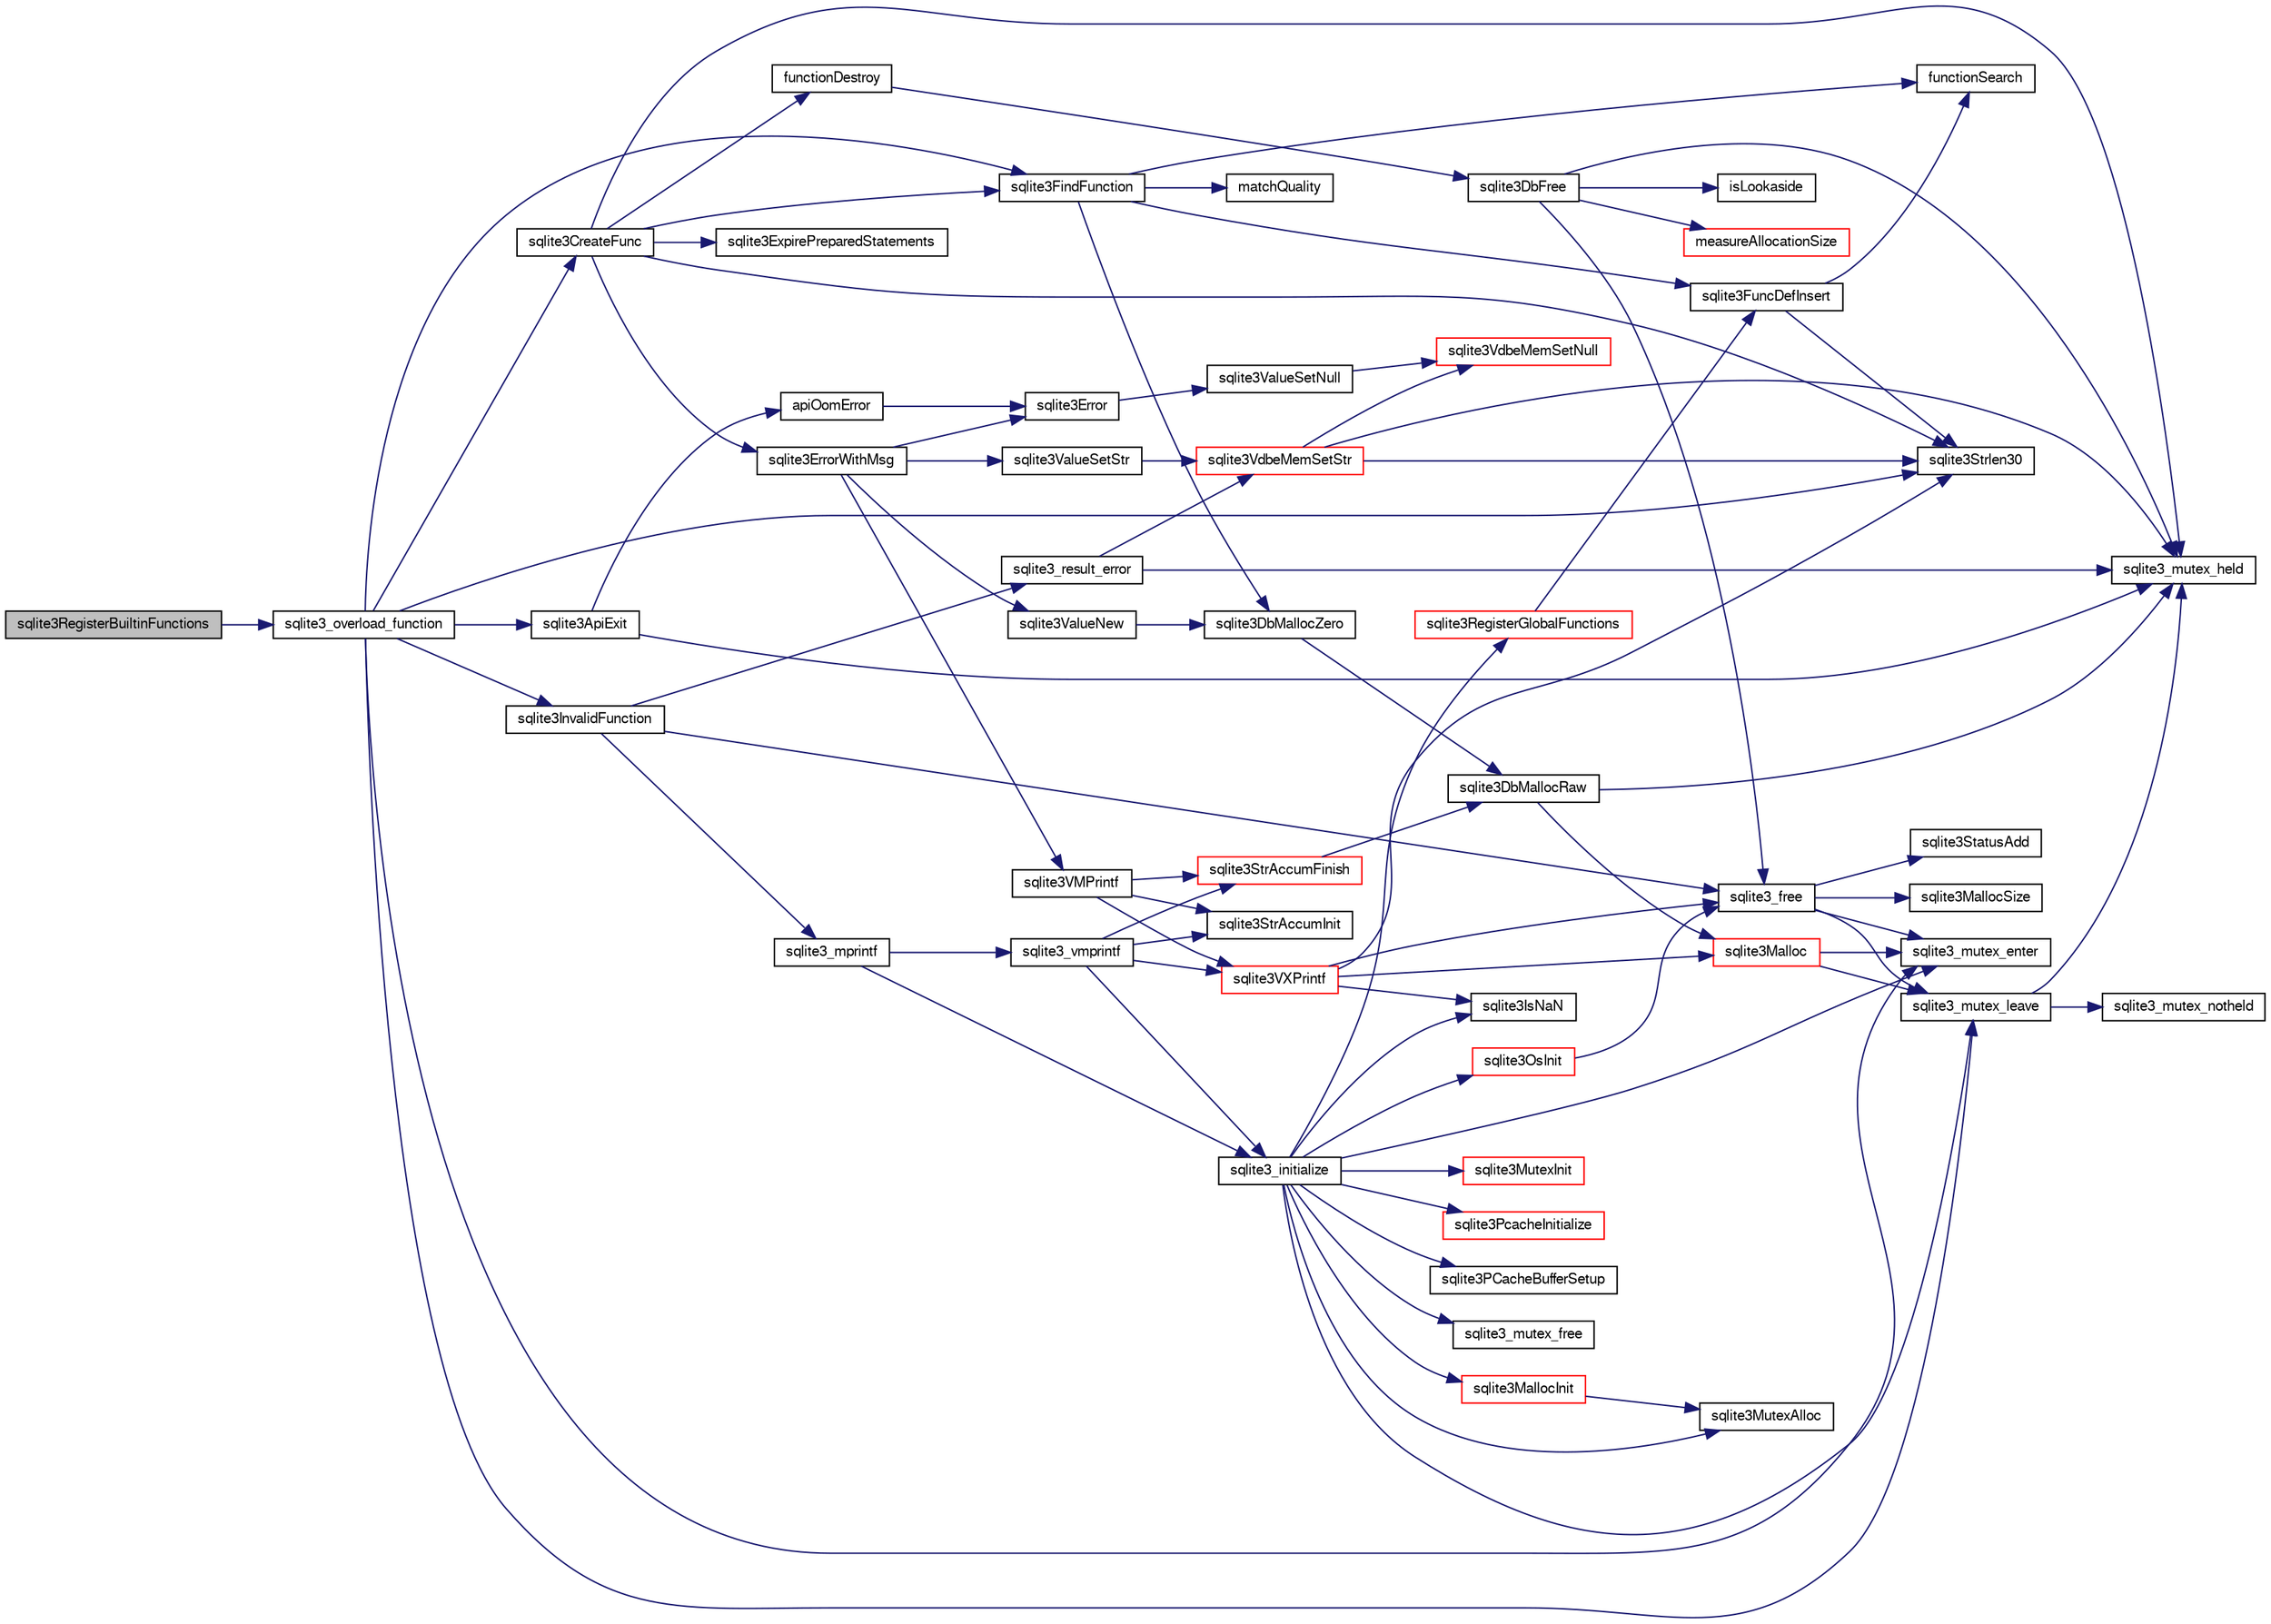digraph "sqlite3RegisterBuiltinFunctions"
{
  edge [fontname="FreeSans",fontsize="10",labelfontname="FreeSans",labelfontsize="10"];
  node [fontname="FreeSans",fontsize="10",shape=record];
  rankdir="LR";
  Node669268 [label="sqlite3RegisterBuiltinFunctions",height=0.2,width=0.4,color="black", fillcolor="grey75", style="filled", fontcolor="black"];
  Node669268 -> Node669269 [color="midnightblue",fontsize="10",style="solid",fontname="FreeSans"];
  Node669269 [label="sqlite3_overload_function",height=0.2,width=0.4,color="black", fillcolor="white", style="filled",URL="$sqlite3_8c.html#a03692933621e0b16a4a02e1e426cf318"];
  Node669269 -> Node669270 [color="midnightblue",fontsize="10",style="solid",fontname="FreeSans"];
  Node669270 [label="sqlite3Strlen30",height=0.2,width=0.4,color="black", fillcolor="white", style="filled",URL="$sqlite3_8c.html#a3dcd80ba41f1a308193dee74857b62a7"];
  Node669269 -> Node669271 [color="midnightblue",fontsize="10",style="solid",fontname="FreeSans"];
  Node669271 [label="sqlite3_mutex_enter",height=0.2,width=0.4,color="black", fillcolor="white", style="filled",URL="$sqlite3_8c.html#a1c12cde690bd89f104de5cbad12a6bf5"];
  Node669269 -> Node669272 [color="midnightblue",fontsize="10",style="solid",fontname="FreeSans"];
  Node669272 [label="sqlite3FindFunction",height=0.2,width=0.4,color="black", fillcolor="white", style="filled",URL="$sqlite3_8c.html#a5138472d62a50ed750b51d3b3f19d954"];
  Node669272 -> Node669273 [color="midnightblue",fontsize="10",style="solid",fontname="FreeSans"];
  Node669273 [label="functionSearch",height=0.2,width=0.4,color="black", fillcolor="white", style="filled",URL="$sqlite3_8c.html#a2adc3742ab399b9efed9f7fd8f8c7201"];
  Node669272 -> Node669274 [color="midnightblue",fontsize="10",style="solid",fontname="FreeSans"];
  Node669274 [label="matchQuality",height=0.2,width=0.4,color="black", fillcolor="white", style="filled",URL="$sqlite3_8c.html#ac523a4d3921808bf622971cf06edc319"];
  Node669272 -> Node669275 [color="midnightblue",fontsize="10",style="solid",fontname="FreeSans"];
  Node669275 [label="sqlite3DbMallocZero",height=0.2,width=0.4,color="black", fillcolor="white", style="filled",URL="$sqlite3_8c.html#a49cfebac9d6067a03442c92af73f33e4"];
  Node669275 -> Node669276 [color="midnightblue",fontsize="10",style="solid",fontname="FreeSans"];
  Node669276 [label="sqlite3DbMallocRaw",height=0.2,width=0.4,color="black", fillcolor="white", style="filled",URL="$sqlite3_8c.html#abbe8be0cf7175e11ddc3e2218fad924e"];
  Node669276 -> Node669277 [color="midnightblue",fontsize="10",style="solid",fontname="FreeSans"];
  Node669277 [label="sqlite3_mutex_held",height=0.2,width=0.4,color="black", fillcolor="white", style="filled",URL="$sqlite3_8c.html#acf77da68932b6bc163c5e68547ecc3e7"];
  Node669276 -> Node669278 [color="midnightblue",fontsize="10",style="solid",fontname="FreeSans"];
  Node669278 [label="sqlite3Malloc",height=0.2,width=0.4,color="red", fillcolor="white", style="filled",URL="$sqlite3_8c.html#a361a2eaa846b1885f123abe46f5d8b2b"];
  Node669278 -> Node669271 [color="midnightblue",fontsize="10",style="solid",fontname="FreeSans"];
  Node669278 -> Node669283 [color="midnightblue",fontsize="10",style="solid",fontname="FreeSans"];
  Node669283 [label="sqlite3_mutex_leave",height=0.2,width=0.4,color="black", fillcolor="white", style="filled",URL="$sqlite3_8c.html#a5838d235601dbd3c1fa993555c6bcc93"];
  Node669283 -> Node669277 [color="midnightblue",fontsize="10",style="solid",fontname="FreeSans"];
  Node669283 -> Node669284 [color="midnightblue",fontsize="10",style="solid",fontname="FreeSans"];
  Node669284 [label="sqlite3_mutex_notheld",height=0.2,width=0.4,color="black", fillcolor="white", style="filled",URL="$sqlite3_8c.html#a83967c837c1c000d3b5adcfaa688f5dc"];
  Node669272 -> Node669287 [color="midnightblue",fontsize="10",style="solid",fontname="FreeSans"];
  Node669287 [label="sqlite3FuncDefInsert",height=0.2,width=0.4,color="black", fillcolor="white", style="filled",URL="$sqlite3_8c.html#a4792ef11f826665b64987bd051fa5a20"];
  Node669287 -> Node669270 [color="midnightblue",fontsize="10",style="solid",fontname="FreeSans"];
  Node669287 -> Node669273 [color="midnightblue",fontsize="10",style="solid",fontname="FreeSans"];
  Node669269 -> Node669288 [color="midnightblue",fontsize="10",style="solid",fontname="FreeSans"];
  Node669288 [label="sqlite3CreateFunc",height=0.2,width=0.4,color="black", fillcolor="white", style="filled",URL="$sqlite3_8c.html#a686d432574e951a7205c7fe113c93fe2"];
  Node669288 -> Node669277 [color="midnightblue",fontsize="10",style="solid",fontname="FreeSans"];
  Node669288 -> Node669270 [color="midnightblue",fontsize="10",style="solid",fontname="FreeSans"];
  Node669288 -> Node669272 [color="midnightblue",fontsize="10",style="solid",fontname="FreeSans"];
  Node669288 -> Node669289 [color="midnightblue",fontsize="10",style="solid",fontname="FreeSans"];
  Node669289 [label="sqlite3ErrorWithMsg",height=0.2,width=0.4,color="black", fillcolor="white", style="filled",URL="$sqlite3_8c.html#a11feb4cd8e77d59df266587cfe1b2641"];
  Node669289 -> Node669290 [color="midnightblue",fontsize="10",style="solid",fontname="FreeSans"];
  Node669290 [label="sqlite3Error",height=0.2,width=0.4,color="black", fillcolor="white", style="filled",URL="$sqlite3_8c.html#a4ba5e8be78db50d5538dcaa45bcf74d3"];
  Node669290 -> Node669291 [color="midnightblue",fontsize="10",style="solid",fontname="FreeSans"];
  Node669291 [label="sqlite3ValueSetNull",height=0.2,width=0.4,color="black", fillcolor="white", style="filled",URL="$sqlite3_8c.html#ad9bc4507a7806b37946116afbe183b95"];
  Node669291 -> Node669292 [color="midnightblue",fontsize="10",style="solid",fontname="FreeSans"];
  Node669292 [label="sqlite3VdbeMemSetNull",height=0.2,width=0.4,color="red", fillcolor="white", style="filled",URL="$sqlite3_8c.html#ae01092c23aebaf8a3ebdf3954609b410"];
  Node669289 -> Node669301 [color="midnightblue",fontsize="10",style="solid",fontname="FreeSans"];
  Node669301 [label="sqlite3ValueNew",height=0.2,width=0.4,color="black", fillcolor="white", style="filled",URL="$sqlite3_8c.html#ad40a378778daff2d574bec905e35828b"];
  Node669301 -> Node669275 [color="midnightblue",fontsize="10",style="solid",fontname="FreeSans"];
  Node669289 -> Node669302 [color="midnightblue",fontsize="10",style="solid",fontname="FreeSans"];
  Node669302 [label="sqlite3VMPrintf",height=0.2,width=0.4,color="black", fillcolor="white", style="filled",URL="$sqlite3_8c.html#a05535d0982ef06fbc2ee8195ebbae689"];
  Node669302 -> Node669303 [color="midnightblue",fontsize="10",style="solid",fontname="FreeSans"];
  Node669303 [label="sqlite3StrAccumInit",height=0.2,width=0.4,color="black", fillcolor="white", style="filled",URL="$sqlite3_8c.html#aabf95e113b9d54d519cd15a56215f560"];
  Node669302 -> Node669304 [color="midnightblue",fontsize="10",style="solid",fontname="FreeSans"];
  Node669304 [label="sqlite3VXPrintf",height=0.2,width=0.4,color="red", fillcolor="white", style="filled",URL="$sqlite3_8c.html#a63c25806c9bd4a2b76f9a0eb232c6bde"];
  Node669304 -> Node669278 [color="midnightblue",fontsize="10",style="solid",fontname="FreeSans"];
  Node669304 -> Node669450 [color="midnightblue",fontsize="10",style="solid",fontname="FreeSans"];
  Node669450 [label="sqlite3IsNaN",height=0.2,width=0.4,color="black", fillcolor="white", style="filled",URL="$sqlite3_8c.html#aed4d78203877c3486765ccbc7feebb50"];
  Node669304 -> Node669270 [color="midnightblue",fontsize="10",style="solid",fontname="FreeSans"];
  Node669304 -> Node669299 [color="midnightblue",fontsize="10",style="solid",fontname="FreeSans"];
  Node669299 [label="sqlite3_free",height=0.2,width=0.4,color="black", fillcolor="white", style="filled",URL="$sqlite3_8c.html#a6552349e36a8a691af5487999ab09519"];
  Node669299 -> Node669271 [color="midnightblue",fontsize="10",style="solid",fontname="FreeSans"];
  Node669299 -> Node669286 [color="midnightblue",fontsize="10",style="solid",fontname="FreeSans"];
  Node669286 [label="sqlite3StatusAdd",height=0.2,width=0.4,color="black", fillcolor="white", style="filled",URL="$sqlite3_8c.html#afa029f93586aeab4cc85360905dae9cd"];
  Node669299 -> Node669285 [color="midnightblue",fontsize="10",style="solid",fontname="FreeSans"];
  Node669285 [label="sqlite3MallocSize",height=0.2,width=0.4,color="black", fillcolor="white", style="filled",URL="$sqlite3_8c.html#acf5d2a5f35270bafb050bd2def576955"];
  Node669299 -> Node669283 [color="midnightblue",fontsize="10",style="solid",fontname="FreeSans"];
  Node669302 -> Node669337 [color="midnightblue",fontsize="10",style="solid",fontname="FreeSans"];
  Node669337 [label="sqlite3StrAccumFinish",height=0.2,width=0.4,color="red", fillcolor="white", style="filled",URL="$sqlite3_8c.html#adb7f26b10ac1b847db6f000ef4c2e2ba"];
  Node669337 -> Node669276 [color="midnightblue",fontsize="10",style="solid",fontname="FreeSans"];
  Node669289 -> Node669557 [color="midnightblue",fontsize="10",style="solid",fontname="FreeSans"];
  Node669557 [label="sqlite3ValueSetStr",height=0.2,width=0.4,color="black", fillcolor="white", style="filled",URL="$sqlite3_8c.html#a1fd40749f47941ee97ff6d798e2bc67e"];
  Node669557 -> Node669399 [color="midnightblue",fontsize="10",style="solid",fontname="FreeSans"];
  Node669399 [label="sqlite3VdbeMemSetStr",height=0.2,width=0.4,color="red", fillcolor="white", style="filled",URL="$sqlite3_8c.html#a9697bec7c3b512483638ea3646191d7d"];
  Node669399 -> Node669277 [color="midnightblue",fontsize="10",style="solid",fontname="FreeSans"];
  Node669399 -> Node669292 [color="midnightblue",fontsize="10",style="solid",fontname="FreeSans"];
  Node669399 -> Node669270 [color="midnightblue",fontsize="10",style="solid",fontname="FreeSans"];
  Node669288 -> Node669558 [color="midnightblue",fontsize="10",style="solid",fontname="FreeSans"];
  Node669558 [label="sqlite3ExpirePreparedStatements",height=0.2,width=0.4,color="black", fillcolor="white", style="filled",URL="$sqlite3_8c.html#af8baf566e769881b3d0bbdb0d2b4cdfe"];
  Node669288 -> Node669559 [color="midnightblue",fontsize="10",style="solid",fontname="FreeSans"];
  Node669559 [label="functionDestroy",height=0.2,width=0.4,color="black", fillcolor="white", style="filled",URL="$sqlite3_8c.html#ad8907c124b2b0a3557b9f006fb98308c"];
  Node669559 -> Node669295 [color="midnightblue",fontsize="10",style="solid",fontname="FreeSans"];
  Node669295 [label="sqlite3DbFree",height=0.2,width=0.4,color="black", fillcolor="white", style="filled",URL="$sqlite3_8c.html#ac70ab821a6607b4a1b909582dc37a069"];
  Node669295 -> Node669277 [color="midnightblue",fontsize="10",style="solid",fontname="FreeSans"];
  Node669295 -> Node669296 [color="midnightblue",fontsize="10",style="solid",fontname="FreeSans"];
  Node669296 [label="measureAllocationSize",height=0.2,width=0.4,color="red", fillcolor="white", style="filled",URL="$sqlite3_8c.html#a45731e644a22fdb756e2b6337224217a"];
  Node669295 -> Node669298 [color="midnightblue",fontsize="10",style="solid",fontname="FreeSans"];
  Node669298 [label="isLookaside",height=0.2,width=0.4,color="black", fillcolor="white", style="filled",URL="$sqlite3_8c.html#a770fa05ff9717b75e16f4d968a77b897"];
  Node669295 -> Node669299 [color="midnightblue",fontsize="10",style="solid",fontname="FreeSans"];
  Node669269 -> Node669560 [color="midnightblue",fontsize="10",style="solid",fontname="FreeSans"];
  Node669560 [label="sqlite3InvalidFunction",height=0.2,width=0.4,color="black", fillcolor="white", style="filled",URL="$sqlite3_8c.html#af6025be1f4733eabe60702a187c97da9"];
  Node669560 -> Node669452 [color="midnightblue",fontsize="10",style="solid",fontname="FreeSans"];
  Node669452 [label="sqlite3_mprintf",height=0.2,width=0.4,color="black", fillcolor="white", style="filled",URL="$sqlite3_8c.html#a4ae85b8d9051570b833812ea1f7d632a"];
  Node669452 -> Node669312 [color="midnightblue",fontsize="10",style="solid",fontname="FreeSans"];
  Node669312 [label="sqlite3_initialize",height=0.2,width=0.4,color="black", fillcolor="white", style="filled",URL="$sqlite3_8c.html#ab0c0ee2d5d4cf8b28e9572296a8861df"];
  Node669312 -> Node669313 [color="midnightblue",fontsize="10",style="solid",fontname="FreeSans"];
  Node669313 [label="sqlite3MutexInit",height=0.2,width=0.4,color="red", fillcolor="white", style="filled",URL="$sqlite3_8c.html#a7906afcdd1cdb3d0007eb932398a1158"];
  Node669312 -> Node669331 [color="midnightblue",fontsize="10",style="solid",fontname="FreeSans"];
  Node669331 [label="sqlite3MutexAlloc",height=0.2,width=0.4,color="black", fillcolor="white", style="filled",URL="$sqlite3_8c.html#a0e3f432ee581f6876b590e7ad7e84e19"];
  Node669312 -> Node669271 [color="midnightblue",fontsize="10",style="solid",fontname="FreeSans"];
  Node669312 -> Node669332 [color="midnightblue",fontsize="10",style="solid",fontname="FreeSans"];
  Node669332 [label="sqlite3MallocInit",height=0.2,width=0.4,color="red", fillcolor="white", style="filled",URL="$sqlite3_8c.html#a9e06f9e7cad0d83ce80ab493c9533552"];
  Node669332 -> Node669331 [color="midnightblue",fontsize="10",style="solid",fontname="FreeSans"];
  Node669312 -> Node669283 [color="midnightblue",fontsize="10",style="solid",fontname="FreeSans"];
  Node669312 -> Node669374 [color="midnightblue",fontsize="10",style="solid",fontname="FreeSans"];
  Node669374 [label="sqlite3RegisterGlobalFunctions",height=0.2,width=0.4,color="red", fillcolor="white", style="filled",URL="$sqlite3_8c.html#a9f75bd111010f29e1b8d74344473c4ec"];
  Node669374 -> Node669287 [color="midnightblue",fontsize="10",style="solid",fontname="FreeSans"];
  Node669312 -> Node669544 [color="midnightblue",fontsize="10",style="solid",fontname="FreeSans"];
  Node669544 [label="sqlite3PcacheInitialize",height=0.2,width=0.4,color="red", fillcolor="white", style="filled",URL="$sqlite3_8c.html#a2902c61ddc88bea002c4d69fe4052b1f"];
  Node669312 -> Node669545 [color="midnightblue",fontsize="10",style="solid",fontname="FreeSans"];
  Node669545 [label="sqlite3OsInit",height=0.2,width=0.4,color="red", fillcolor="white", style="filled",URL="$sqlite3_8c.html#afeaa886fe1ca086a30fd278b1d069762"];
  Node669545 -> Node669299 [color="midnightblue",fontsize="10",style="solid",fontname="FreeSans"];
  Node669312 -> Node669549 [color="midnightblue",fontsize="10",style="solid",fontname="FreeSans"];
  Node669549 [label="sqlite3PCacheBufferSetup",height=0.2,width=0.4,color="black", fillcolor="white", style="filled",URL="$sqlite3_8c.html#ad18a1eebefdfbc4254f473f7b0101937"];
  Node669312 -> Node669550 [color="midnightblue",fontsize="10",style="solid",fontname="FreeSans"];
  Node669550 [label="sqlite3_mutex_free",height=0.2,width=0.4,color="black", fillcolor="white", style="filled",URL="$sqlite3_8c.html#a2db2e72e08f6873afa9c61b0ec726fec"];
  Node669312 -> Node669450 [color="midnightblue",fontsize="10",style="solid",fontname="FreeSans"];
  Node669452 -> Node669453 [color="midnightblue",fontsize="10",style="solid",fontname="FreeSans"];
  Node669453 [label="sqlite3_vmprintf",height=0.2,width=0.4,color="black", fillcolor="white", style="filled",URL="$sqlite3_8c.html#af83565027bac906c1485cb8b3516686b"];
  Node669453 -> Node669312 [color="midnightblue",fontsize="10",style="solid",fontname="FreeSans"];
  Node669453 -> Node669303 [color="midnightblue",fontsize="10",style="solid",fontname="FreeSans"];
  Node669453 -> Node669304 [color="midnightblue",fontsize="10",style="solid",fontname="FreeSans"];
  Node669453 -> Node669337 [color="midnightblue",fontsize="10",style="solid",fontname="FreeSans"];
  Node669560 -> Node669443 [color="midnightblue",fontsize="10",style="solid",fontname="FreeSans"];
  Node669443 [label="sqlite3_result_error",height=0.2,width=0.4,color="black", fillcolor="white", style="filled",URL="$sqlite3_8c.html#a577161e1b67908b94f47007aaa6ae4c4"];
  Node669443 -> Node669277 [color="midnightblue",fontsize="10",style="solid",fontname="FreeSans"];
  Node669443 -> Node669399 [color="midnightblue",fontsize="10",style="solid",fontname="FreeSans"];
  Node669560 -> Node669299 [color="midnightblue",fontsize="10",style="solid",fontname="FreeSans"];
  Node669269 -> Node669494 [color="midnightblue",fontsize="10",style="solid",fontname="FreeSans"];
  Node669494 [label="sqlite3ApiExit",height=0.2,width=0.4,color="black", fillcolor="white", style="filled",URL="$sqlite3_8c.html#ae5a967ec6172298db98b6090bbd1dd9b"];
  Node669494 -> Node669277 [color="midnightblue",fontsize="10",style="solid",fontname="FreeSans"];
  Node669494 -> Node669495 [color="midnightblue",fontsize="10",style="solid",fontname="FreeSans"];
  Node669495 [label="apiOomError",height=0.2,width=0.4,color="black", fillcolor="white", style="filled",URL="$sqlite3_8c.html#a55c294da0c468873c7f7ea59378b8b9c"];
  Node669495 -> Node669290 [color="midnightblue",fontsize="10",style="solid",fontname="FreeSans"];
  Node669269 -> Node669283 [color="midnightblue",fontsize="10",style="solid",fontname="FreeSans"];
}
